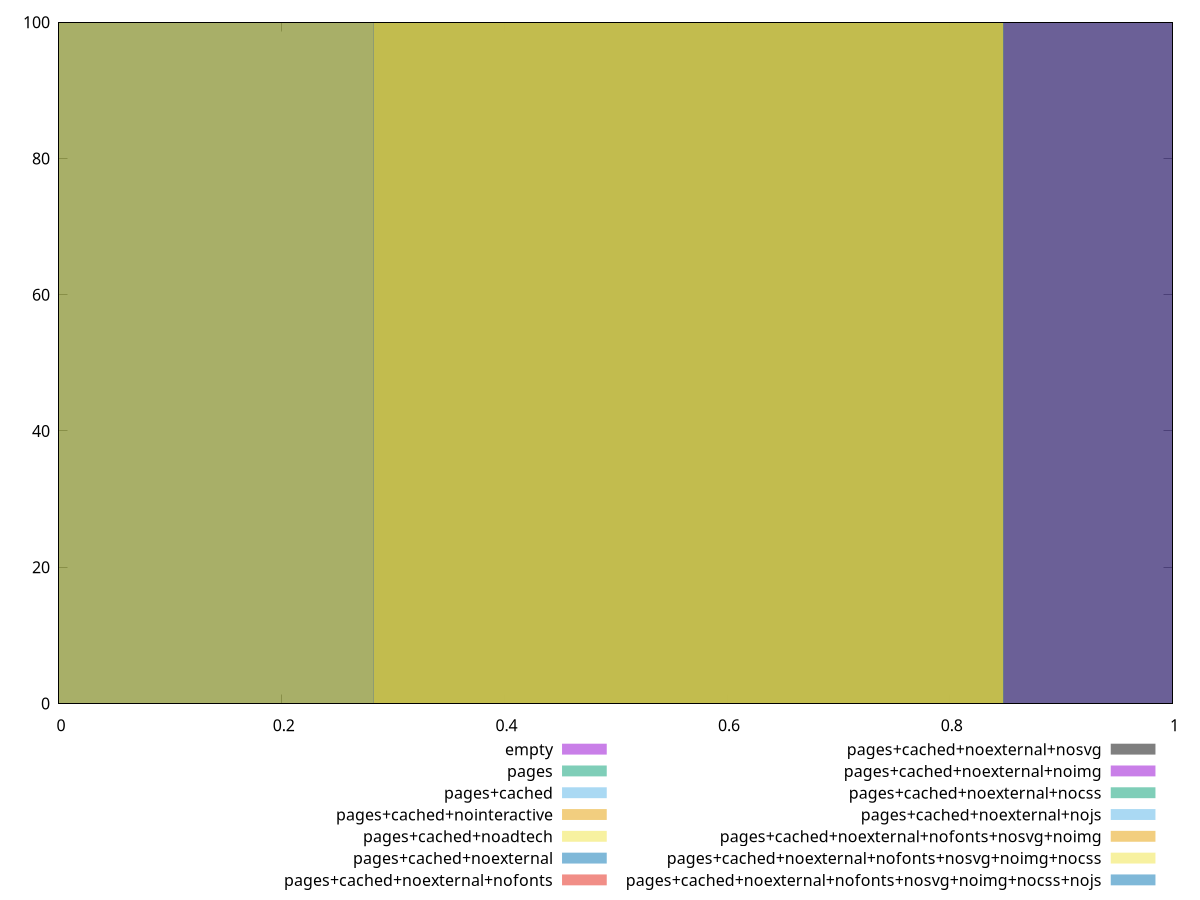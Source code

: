 reset

$empty <<EOF
1.130688008824301 100
EOF

$pages <<EOF
0 100
EOF

$pagesCached <<EOF
0 100
EOF

$pagesCachedNointeractive <<EOF
0 100
EOF

$pagesCachedNoadtech <<EOF
0.5653440044121505 100
EOF

$pagesCachedNoexternal <<EOF
0.5653440044121505 100
EOF

$pagesCachedNoexternalNofonts <<EOF
1.130688008824301 100
EOF

$pagesCachedNoexternalNosvg <<EOF
0.5653440044121505 100
EOF

$pagesCachedNoexternalNoimg <<EOF
0.5653440044121505 100
EOF

$pagesCachedNoexternalNocss <<EOF
0.5653440044121505 100
EOF

$pagesCachedNoexternalNojs <<EOF
0.5653440044121505 100
EOF

$pagesCachedNoexternalNofontsNosvgNoimg <<EOF
0.5653440044121505 100
EOF

$pagesCachedNoexternalNofontsNosvgNoimgNocss <<EOF
0.5653440044121505 100
EOF

$pagesCachedNoexternalNofontsNosvgNoimgNocssNojs <<EOF
1.130688008824301 100
EOF

set key outside below
set boxwidth 0.5653440044121505
set xrange [0:1]
set yrange [0:100]
set style fill transparent solid 0.5 noborder
set terminal svg size 640, 620 enhanced background rgb 'white'
set output "report_00007_2020-12-11T15:55:29.892Z/uses-text-compression/comparison/histogram/all_score.svg"

plot $empty title "empty" with boxes, \
     $pages title "pages" with boxes, \
     $pagesCached title "pages+cached" with boxes, \
     $pagesCachedNointeractive title "pages+cached+nointeractive" with boxes, \
     $pagesCachedNoadtech title "pages+cached+noadtech" with boxes, \
     $pagesCachedNoexternal title "pages+cached+noexternal" with boxes, \
     $pagesCachedNoexternalNofonts title "pages+cached+noexternal+nofonts" with boxes, \
     $pagesCachedNoexternalNosvg title "pages+cached+noexternal+nosvg" with boxes, \
     $pagesCachedNoexternalNoimg title "pages+cached+noexternal+noimg" with boxes, \
     $pagesCachedNoexternalNocss title "pages+cached+noexternal+nocss" with boxes, \
     $pagesCachedNoexternalNojs title "pages+cached+noexternal+nojs" with boxes, \
     $pagesCachedNoexternalNofontsNosvgNoimg title "pages+cached+noexternal+nofonts+nosvg+noimg" with boxes, \
     $pagesCachedNoexternalNofontsNosvgNoimgNocss title "pages+cached+noexternal+nofonts+nosvg+noimg+nocss" with boxes, \
     $pagesCachedNoexternalNofontsNosvgNoimgNocssNojs title "pages+cached+noexternal+nofonts+nosvg+noimg+nocss+nojs" with boxes

reset
